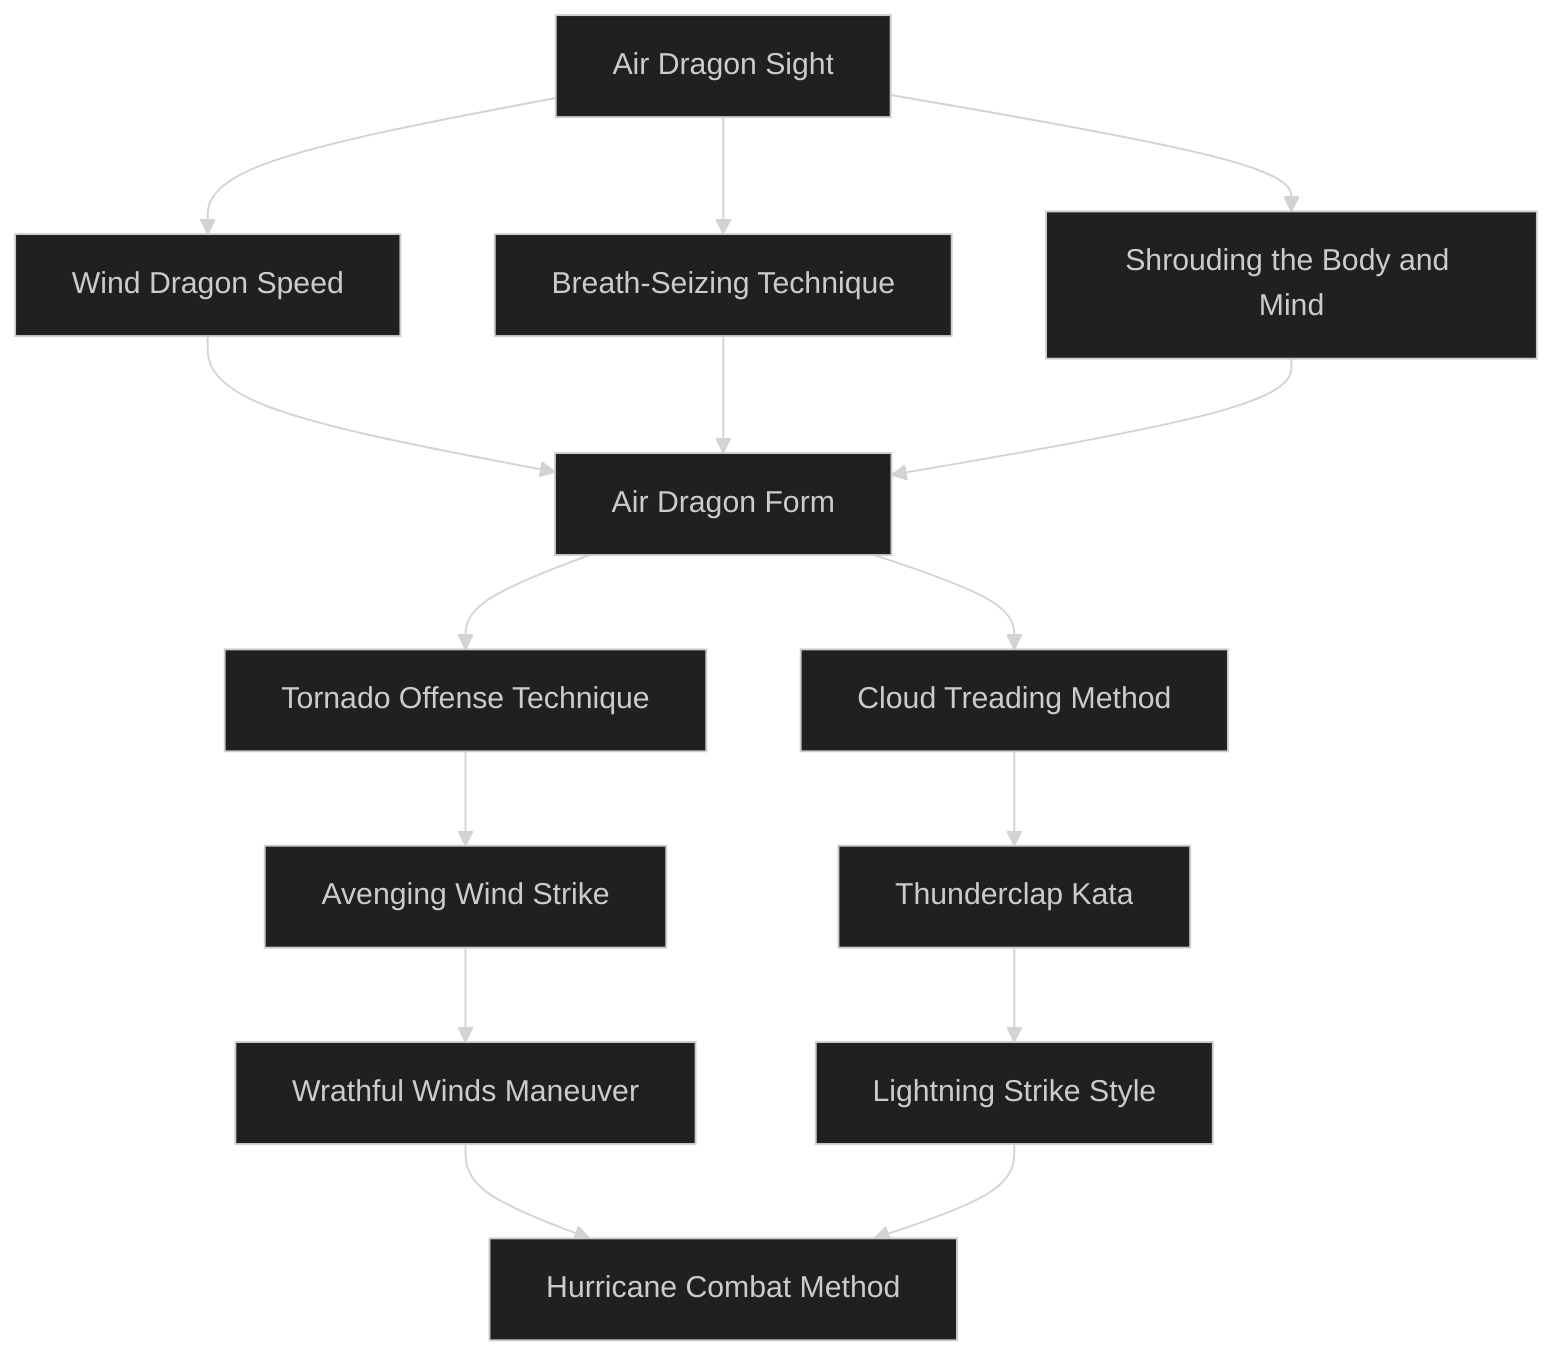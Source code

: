 ---
config:
  theme: dark
---
flowchart TD

    air_dragon_sight[Air Dragon Sight]
    click air_dragon_sight callback "
        Air Dragon Sight<br>
        <br>
        Cost: 3 motes<br>
        Duration: One scene<br>
        Type: Simple<br>
        Minimum Martial Arts: 2<br>
        Minimum Essence: 1<br>
        Prerequisite Charms: None<br>
        <br>
        To one fully in tune with the movements of the
        mercurial Air, sight is no longer a necessity. Immaculates
        learning this discipline attune themselves to the ebb and
        flow of their patron element. The awareness of the martial
        artist invoking this Charm become supernaturally acute,
        as the slightest eddy of current in the air speaks volumes to
        her. The minutest disturbance in the air warns her easily
        of any danger. For the remainder of the scene, the Immaculate
        cannot be surprised or ambushed and is considered
        aware of any attacks against her.<br>
        Outside of combat, this Charm is used as a focusing
        tool and has an additional benefit. In addition to all-around
        awareness, the character may add her Essence to
        any Awareness roll, as long as she takes a minute to stand
        perfectly still and feel the Dragon's breath.
        "

    wind_dragon_speed[Wind Dragon Speed]
    air_dragon_sight --> wind_dragon_speed
    click wind_dragon_speed callback "
        Wind Dragon Speed<br>
        <br>
        Cost: 2 motes<br>
        Duration: Instant<br>
        Type: Reflexive<br>
        Minimum Martial Arts: 2<br>
        Minimum Essence: 2<br>
        Prerequisite Charms: Air Dragon's Sight<br>
        <br>
        Bolstered by the wings of the Air Dragon, the
        Immaculate's speed increases greatly, and she moves with
        a speed that seems like a just a blur to the naked eye. For
        one turn, the Immaculate may add her Martial Arts rating
        to her initiative total.
        "

    breath_seizing_technique[Breath-Seizing Technique]
    air_dragon_sight --> breath_seizing_technique
    click breath_seizing_technique callback "
        Breath-Seizing Technique<br>
        <br>
        Cost: 4 motes<br>
        Duration: Martial Arts in turns.<br>
        Type: Simple<br>
        Minimum Martial Arts: 3<br>
        Minimum Essence: 1<br>
        Prerequisite Charms: Air Dragon's Sight<br>
        <br>
        Not every blow struck by the Immaculates is intended
        to kill. The disciples of the Air Dragon have a special
        maneuver that rains a series of carefully placed blows down
        upon an enemy, actually driving the air from his lungs and
        potentially knocking him unconscious.<br>
        When this blow is struck, do not figure damage as
        normal. Instead, roll the Immaculate's Strength + Martial
        Arts against the target's Stamina + Endurance in a reflexive
        opposed test. Each success the Immaculate's player
        rolls gives his opponent a - 1 penalty for a number of turns
        equal to the Immaculate's Martial Arts. The impairment
        inflicted by this Charm can accumulate over multiple
        applications. If the target's impairment from this Charm
        ever equals double her Stamina, she is rendered unconscious
        for the rest of the scene.<br>
        This Charm only works on creatures that must breathe
        to survive. Automatons, the undead, spirits and other
        beings without the need to breathe are totally unaffected
        by it, as are beings under the influence of magic that
        removes the necessity for breathing.
        "

    shrouding_the_body_and_mind[Shrouding the Body and Mind]
    air_dragon_sight --> shrouding_the_body_and_mind
    click shrouding_the_body_and_mind callback "
        Shrouding the Body and Mind<br>
        <br>
        Cost: 4 motes<br>
        Duration: Martial Arts in turns<br>
        Type: Simple<br>
        Minimum Martial Arts: 3<br>
        Minimum Essence: 2<br>
        Prerequisite Charms: Air Dragon's Sight<br>
        <br>
        The realm of the Air Dragon is the realm of hidden
        things, concealed secrets and quiet movement. By gathering
        the element of Air about her, an Air Dynast
        emulates the Air Dragon. The air itself wraps around the
        Immaculate, shrouding the Exalt from view. For the
        character's Martial Arts score in turns, she is rendered
        invisible. It is possible to invoke this Charm while being
        watched — or even while in hand-to-hand combat!
        However, those watching may be able to guess where the
        character has gone. This Charm is best used while those
        looking at the character are distracted, and many Air
        Dragons carry a supply of flash bombs, blinding powders,
        etc. for just that purpose.<br>
        Enemies may attempt a reflexive Perception + Awareness
        roll each turn to spot the Immaculate. If the observer
        saw the Dragon-Blood disappear, spotted the Dragon-Blooded
        last turn or witnessed an attack launched by the
        character, the difficulty for the check is only 1. However,
        the difficulty increases by one every turn that the character
        remains undetected, to a maximum of 5. If the
        observer has some reason to believe that someone is
        around (a knocked over vase, footprints in the sand) the
        difficulty for spotting the character starts at 3 and scales
        up. Just casually looking for the shrouded Immaculate has
        a difficulty of 5. Even when spotted, any actions taken
        against the Dynast are at a +2 difficulty.
        "

    air_dragon_form[Air Dragon Form]
    wind_dragon_speed --> air_dragon_form
    breath_seizing_technique --> air_dragon_form
    shrouding_the_body_and_mind --> air_dragon_form
    click air_dragon_form callback "
        Air Dragon Form<br>
        <br>
        Cost: 5 motes<br>
        Duration: One scene<br>
        Type: Simple<br>
        Minimum Martial Arts: 4<br>
        Minimum Essence: 2<br>
        Prerequisite Charms: Wind Dragon Speed, Breath-Seizing Technique, Shrouding the Body and Mind<br>
        <br>
        With a quick series of hand movements cutting the air
        in front of him and a deep cleansing breath, the Immaculate
        Dragon matches his breathing to that of the Air
        Dragon itself. This Charm requires a successful Dexterity
        + Martial Arts roll, representing the successful execution
        of the form itself. If the roll fails, the Charm has no effect,
        and the motes invested in it are unspent, but the character's
        action is wasted for the turn.<br>
        If the invocation of the Air Dragon Form is success-
        ful, the Exalt may add her Martial Arts to her Ability
        total for any ranged attack or dodge attempt she makes
        for the rest of the scene. This can no more than double
        the Ability the Immaculate is using to make the ranged
        attack or dodge and is applied before any penalties for
        splitting her dice pool. If she wishes, the character may
        reflexively dodge attacks with her Martial Arts score.
        The above benefits are specifically cumulative with and
        independent of any other Charms or anima powers
        invoked by the Immaculate.
        "

    tornado_offense_technique[Tornado Offense Technique]
    air_dragon_form --> tornado_offense_technique
    click tornado_offense_technique callback "
        Tornado Offense Technique<br>
        <br>
        Cost: 4 motes per attack<br>
        Duration: Instant<br>
        Type: Extra Actions<br>
        Minimum Martial Arts: 4<br>
        Minimum Essence: 2<br>
        Prerequisite Charms: Air Dragon Form<br>
        <br>
        The powerful force of tornadoes can be tapped by an
        Air Immaculate, turning her into a whirlwind of death —
        at least for short periods. For every 3 motes the Immaculate
        invests in this Charm, she may make an additional martial
        arts or ranged attack without any penalties. The maximum
        number of attacks a character may make in a turn is equal
        to her Martial Arts rating.
        "

    avenging_wind_strike[Avenging Wind Strike]
    tornado_offense_technique --> avenging_wind_strike
    click avenging_wind_strike callback "
        Avenging Wind Strike<br>
        <br>
        Cost: 3 motes<br>
        Duration: Instant<br>
        Type: Supplemental<br>
        Minimum Martial Arts: 5<br>
        Minimum Essence: 3<br>
        Prerequisite Charms: Tornado Offense Technique<br>
        <br>
        By infusing an attack with a tiny bit of the gusting
        breath of the Air Dragon, an Immaculate can send a
        target flying backward. An attack boosted by Avenging
        Wind Strike is rolled as a normal attack, and damage is
        figured normally — with one extra effect. After being hit,
        the target's player must immediately make a reflexive
        Strength + Athletics roll. The target is blown the Exalted's
        Martial Arts x 10 yards, -5 yards per success on the
        Athletics roll. This effect occurs whether or not the
        Immaculate's strike actually does any damage to the
        target. Obviously additional damage could occur of the
        victim is blown off a cliff, into a lava pit, etc.
        This Charm can be used with hand-to-hand or ranged
        attacks. Many an opponent has laughed as a seemingly
        harmless chakram sped toward her, only to suffer the wrath
        of the Avenging Wind Strike.
        "

    wrathful_winds_maneuver[Wrathful Winds Maneuver]
    avenging_wind_strike --> wrathful_winds_maneuver
    click wrathful_winds_maneuver callback "
        Wrathful Winds Maneuver<br>
        <br>
        Cost: 5 motes, 1 Willpower<br>
        Duration: Instant<br>
        Type: Simple<br>
        Minimum Martial Arts: 5<br>
        Minimum Essence: 3<br>
        Prerequisite Charms: Avenging Wind Strike<br>
        <br>
        With a mighty Essence-focusing shout, a savage
        blast of wind issues from the character's mouth, wreaking
        havoc on objects and beings caught in the gale. The
        wrath affects a 90 degree arc directly in front of the
        Immaculate, out to a distance of her Essence rating x 10
        feet. The player of anyone standing even partially in the
        area of effect must make a reflexive Strength + Athletics
        roll against a difficulty equal to the Exalt's Martial Arts.<br>
        If the roll fails, the character is knocked off his feet. Any
        concentration is shattered, and his player must make a
        Wits + Resistance roll. A target whose player fails to get
        at least a single success is stunned for the next turn, his
        entire action taken up with clearing his head and regaining
        his balance.<br>
        By spending a point of Willpower when activating the
        Charm, the Aspect of Air can turn it into a much more
        precise weapon, focusing the Wrathful Winds to hit a
        single target. This target is automatically hit unless he has
        some sort of impenetrable defense with which to block the
        attack. The target takes the Exalt's Strength + Essence in
        lethal damage from the sudden blast of air, which can be
        soaked only with Stamina and other non-armor defenses.
        In addition, his player must make the regular reflexive
        Strength + Athletics roll for the character to keep his feet,
        but the difficulty is increased to the attacking Exalt's
        Strength + Essence. The range remains the martial artist's
        Essence x 10 feet.
        "

    cloud_treading_method[Cloud Treading Method]
    air_dragon_form --> cloud_treading_method
    click cloud_treading_method callback "
        Cloud Treading Method<br>
        <br>
        Cost: 3 motes<br>
        Duration: Martial Arts in turns<br>
        Type: Reflexive<br>
        Minimum Martial Arts: 5<br>
        Minimum Essence: 3<br>
        Prerequisite Charms: Air Dragon Form<br>
        <br>
        The Air Dragon can lighten the tread of his disciples,
        opening paths to them that are closed to their earth-bound
        brethren. The Immaculate invoking this Charm can move
        like the wind itself, skirting obstacles with ease and grace.
        For the character's Martial Arts rating in turns his
        movement rate is doubled, as is the distance that he can
        leap. Also, the character need not actually set foot on solid
        ground to continue moving. A cloud-treading Dragon-Blooded
        could easily scamper up a trail of smoke, across the
        surface of a lake or leap across treetops, his feet touching
        only the flimsiest branches.<br>
        The character must keep moving while crossing such
        delicate surfaces; if the Exalt pauses for even a moment,
        gravity takes over. This does not mean that a character
        must end each turn on a solid surface. As long as he
        continues moving into the next turn, a character may
        also immediately invoke Cloud Treading Method again
        without penalty, assuming he has enough motes to use
        the Charm again.<br>
        Cloud treading heroes can take offensive and other
        actions during their movement as long as the normal
        penalties for attacking while moving are applied. The
        Storyteller may increase the difficulty of any action at her
        discretion, depending on circumstance.
        "

    thunderclap_kata[Thunderclap Kata]
    cloud_treading_method --> thunderclap_kata
    click thunderclap_kata callback "
        Thunderclap Kata<br>
        <br>
        Cost: 5 motes<br>
        Duration: Instant<br>
        Type: Simple<br>
        Minimum Martial Arts: 5<br>
        Minimum Essence: 3<br>
        Prerequisite Charms: Cloud Treading Method<br>
        <br>
        The realm of the Air Dragon is the realm of the
        storm, and its disciples can tap into the force of this to
        belabor their opponents. After a moment of centering
        and a few deep breaths, the Immaculate brings her hands
        together. The resultant clap of thunder can stun and
        deafen those who hear it.<br>
        Players of those within the Exalt's Essence x 10
        yards of the Thunderclap Kata must make a reflexive
        Stamina + Resistance roll with a difficulty equal to the
        character's Essence. Characters whose players get even
        a single success manage to cover their ears in time -
        but they lose any further action for the rest of the turn
        as a consequence. Those whose players failed take
        bashing damage equal to the Immaculate's Strength +
        Martial Arts, which can be soaked only with Stamina
        and other non-armor protection. In addition, they are
        also deafened for a number of turns equal to the
        Immaculate's Essence and, during that time, suffer a
        penalty to all actions equal to the attacking character's
        Essence from disorientation.<br>
        Obviously, this Charm does not affect those without
        the need to hear — with one very important exception.
        While normal beings are susceptible to the Thunderclap
        Kata, it has an even greater effect on spirit beings. All this
        Charm's effects are doubled against spirits, whether materialized
        or not. The Immaculate does not need to be Spirit
        Walking to gain this benefit and, in fact, does not even
        have to know that a spirit is present.
        The Dragon-Blooded is also immune to her own
        Thunderclap Kata and may invest 1 extra mote per being
        to insulate her compatriots from its effects. Spirits can't be
        insulated in this manner.
        "

    lightning_strike_style[Lightning Strike Style]
    thunderclap_kata --> lightning_strike_style
    click lightning_strike_style callback "
        Lightning Strike Style<br>
        <br>
        Cost: 4 motes, 1 health level<br>
        Duration: Martial Arts in turns<br>
        Type: Simple<br>
        Minimum Martial Arts: 5<br>
        Minimum Essence: 3<br>
        Prerequisite Charms: Thunderclap Kata<br>
        <br>
        When this Charm is invoked, blue and white flickers
        of electricity arc across the character's body, lighting his
        face in an eerie glow. When the character punches or
        kicks, brilliant strokes of lightening lance from his feet or
        fingertips, striking distant opponents as if the Immaculate
        was standing toe to toe with them.<br>
        For the Charm's duration, the character can make
        martial arts attacks out to a distance of his Essence x 10
        feet, and the attacks do lethal damage equal to the
        character's Strength + Essence. Martial arts weapons add
        to the accuracy and damage of these attacks, as normal.
        "

    hurricane_combat_method[Hurricane Combat Method]
    wrathful_winds_maneuver --> hurricane_combat_method
    lightning_strike_style --> hurricane_combat_method
    click hurricane_combat_method callback "
        Hurricane Combat Method<br>
        <br>
        Cost: 10 Essence, 1 Willpower, 1 health level per turn<br>
        Duration: Martial Arts in turns<br>
        Type: Reflexive<br>
        Minimum Martial Arts: 5<br>
        Minimum Essence: 4<br>
        Prerequisite Charms: Wrathful Winds Maneuver, Lightning Strike Style<br>
        <br>
        The Exalt becomes a whirlwind of speed and mayhem
        for the duration of the Charm. While using the Hurricane
        Combat Method, the Immaculate adds her Martial Arts
        total to her initiative and all dodge rolls (use her Martial
        Arts alone if she has no other dodge pool), triples her
        movement and doubles her possible jumping height. It also
        allows her to make at number of extra martial arts or ranged
        attacks equal to her permanent Essence rating every turn.<br>
        The health level cost of this Charm is not paid until
        the Charm has expired. The Willpower point and motes
        must be paid up front as normal. The character can end this
        Charm prematurely at the end of any turn. Obviously, care
        should be taken when invoking this Charm. Used by a
        weakened Exalt, the consequences can be deadly.
        "